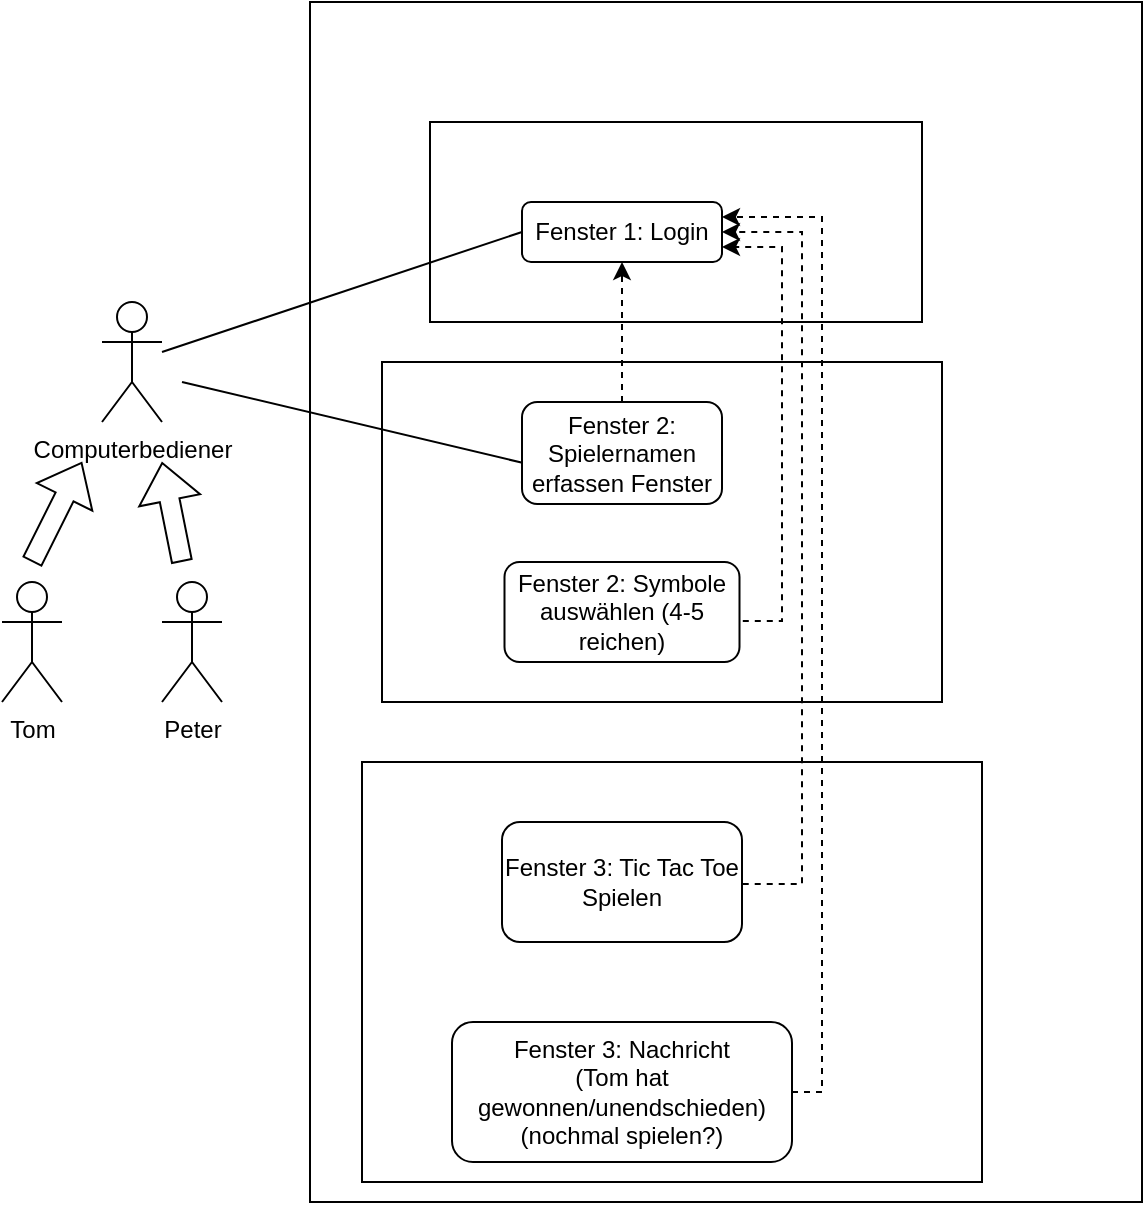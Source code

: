 <mxfile version="18.0.3" type="device"><diagram id="3byIB9m94Xf172DK6pCV" name="Page-1"><mxGraphModel dx="1422" dy="767" grid="1" gridSize="10" guides="1" tooltips="1" connect="1" arrows="1" fold="1" page="1" pageScale="1" pageWidth="827" pageHeight="1169" math="0" shadow="0"><root><mxCell id="0"/><mxCell id="1" parent="0"/><mxCell id="ZFVOqlRMFxTopsI8FyoH-3" value="" style="rounded=0;whiteSpace=wrap;html=1;" vertex="1" parent="1"><mxGeometry x="264" y="320" width="416" height="600" as="geometry"/></mxCell><mxCell id="ZFVOqlRMFxTopsI8FyoH-28" value="" style="rounded=0;whiteSpace=wrap;html=1;fillColor=none;" vertex="1" parent="1"><mxGeometry x="324" y="380" width="246" height="100" as="geometry"/></mxCell><mxCell id="ZFVOqlRMFxTopsI8FyoH-25" value="" style="rounded=0;whiteSpace=wrap;html=1;fillColor=none;" vertex="1" parent="1"><mxGeometry x="300" y="500" width="280" height="170" as="geometry"/></mxCell><mxCell id="ZFVOqlRMFxTopsI8FyoH-29" value="" style="rounded=0;whiteSpace=wrap;html=1;fillColor=none;" vertex="1" parent="1"><mxGeometry x="290" y="700" width="310" height="210" as="geometry"/></mxCell><mxCell id="ZFVOqlRMFxTopsI8FyoH-12" style="rounded=0;orthogonalLoop=1;jettySize=auto;html=1;entryX=0;entryY=0.5;entryDx=0;entryDy=0;endArrow=none;endFill=0;" edge="1" parent="1" source="ZFVOqlRMFxTopsI8FyoH-14" target="ZFVOqlRMFxTopsI8FyoH-7"><mxGeometry relative="1" as="geometry"/></mxCell><mxCell id="ZFVOqlRMFxTopsI8FyoH-4" value="Tom" style="shape=umlActor;verticalLabelPosition=bottom;verticalAlign=top;html=1;outlineConnect=0;" vertex="1" parent="1"><mxGeometry x="110" y="610" width="30" height="60" as="geometry"/></mxCell><mxCell id="ZFVOqlRMFxTopsI8FyoH-5" value="Peter" style="shape=umlActor;verticalLabelPosition=bottom;verticalAlign=top;html=1;outlineConnect=0;" vertex="1" parent="1"><mxGeometry x="190" y="610" width="30" height="60" as="geometry"/></mxCell><mxCell id="ZFVOqlRMFxTopsI8FyoH-7" value="Fenster 1: Login" style="rounded=1;whiteSpace=wrap;html=1;" vertex="1" parent="1"><mxGeometry x="370" y="420" width="100" height="30" as="geometry"/></mxCell><mxCell id="ZFVOqlRMFxTopsI8FyoH-8" value="Fenster 2: Spielernamen erfassen Fenster" style="rounded=1;whiteSpace=wrap;html=1;" vertex="1" parent="1"><mxGeometry x="370" y="520" width="100" height="51" as="geometry"/></mxCell><mxCell id="ZFVOqlRMFxTopsI8FyoH-9" value="Fenster 2: Symbole auswählen (4-5 reichen)" style="rounded=1;whiteSpace=wrap;html=1;" vertex="1" parent="1"><mxGeometry x="361.25" y="600" width="117.5" height="50" as="geometry"/></mxCell><mxCell id="ZFVOqlRMFxTopsI8FyoH-11" value="&lt;div&gt;Fenster 3: Nachricht &lt;br&gt;&lt;/div&gt;&lt;div&gt;(Tom hat gewonnen/unendschieden)&lt;/div&gt;&lt;div&gt;(nochmal spielen?)&lt;/div&gt;" style="rounded=1;whiteSpace=wrap;html=1;" vertex="1" parent="1"><mxGeometry x="335" y="830" width="170" height="70" as="geometry"/></mxCell><mxCell id="ZFVOqlRMFxTopsI8FyoH-14" value="Computerbediener" style="shape=umlActor;verticalLabelPosition=bottom;verticalAlign=top;html=1;outlineConnect=0;" vertex="1" parent="1"><mxGeometry x="160" y="470" width="30" height="60" as="geometry"/></mxCell><mxCell id="ZFVOqlRMFxTopsI8FyoH-15" value="" style="shape=flexArrow;endArrow=classic;html=1;rounded=0;" edge="1" parent="1"><mxGeometry width="50" height="50" relative="1" as="geometry"><mxPoint x="125" y="600" as="sourcePoint"/><mxPoint x="150" y="550" as="targetPoint"/></mxGeometry></mxCell><mxCell id="ZFVOqlRMFxTopsI8FyoH-17" value="" style="shape=flexArrow;endArrow=classic;html=1;rounded=0;" edge="1" parent="1"><mxGeometry width="50" height="50" relative="1" as="geometry"><mxPoint x="200" y="600" as="sourcePoint"/><mxPoint x="190" y="550" as="targetPoint"/></mxGeometry></mxCell><mxCell id="ZFVOqlRMFxTopsI8FyoH-19" style="rounded=0;orthogonalLoop=1;jettySize=auto;html=1;endArrow=none;endFill=0;entryX=0.002;entryY=0.596;entryDx=0;entryDy=0;entryPerimeter=0;" edge="1" parent="1" target="ZFVOqlRMFxTopsI8FyoH-8"><mxGeometry relative="1" as="geometry"><mxPoint x="200" y="510" as="sourcePoint"/><mxPoint x="390" y="445" as="targetPoint"/></mxGeometry></mxCell><mxCell id="ZFVOqlRMFxTopsI8FyoH-20" value="" style="endArrow=classic;html=1;rounded=0;exitX=0.5;exitY=0;exitDx=0;exitDy=0;entryX=0.5;entryY=1;entryDx=0;entryDy=0;dashed=1;" edge="1" parent="1" source="ZFVOqlRMFxTopsI8FyoH-8" target="ZFVOqlRMFxTopsI8FyoH-7"><mxGeometry width="50" height="50" relative="1" as="geometry"><mxPoint x="330" y="500" as="sourcePoint"/><mxPoint x="380" y="450" as="targetPoint"/></mxGeometry></mxCell><mxCell id="ZFVOqlRMFxTopsI8FyoH-21" value="" style="endArrow=classic;html=1;rounded=0;exitX=1.014;exitY=0.59;exitDx=0;exitDy=0;entryX=1;entryY=0.75;entryDx=0;entryDy=0;dashed=1;edgeStyle=orthogonalEdgeStyle;exitPerimeter=0;" edge="1" parent="1" source="ZFVOqlRMFxTopsI8FyoH-9" target="ZFVOqlRMFxTopsI8FyoH-7"><mxGeometry width="50" height="50" relative="1" as="geometry"><mxPoint x="430" y="479" as="sourcePoint"/><mxPoint x="430" y="460" as="targetPoint"/><Array as="points"><mxPoint x="500" y="630"/><mxPoint x="500" y="442"/></Array></mxGeometry></mxCell><mxCell id="ZFVOqlRMFxTopsI8FyoH-22" value="" style="endArrow=classic;html=1;rounded=0;exitX=1;exitY=0.5;exitDx=0;exitDy=0;entryX=1;entryY=0.25;entryDx=0;entryDy=0;dashed=1;edgeStyle=orthogonalEdgeStyle;" edge="1" parent="1" source="ZFVOqlRMFxTopsI8FyoH-11" target="ZFVOqlRMFxTopsI8FyoH-7"><mxGeometry width="50" height="50" relative="1" as="geometry"><mxPoint x="488.75" y="540" as="sourcePoint"/><mxPoint x="470" y="445" as="targetPoint"/><Array as="points"><mxPoint x="520" y="865"/><mxPoint x="520" y="428"/></Array></mxGeometry></mxCell><mxCell id="ZFVOqlRMFxTopsI8FyoH-23" value="Fenster 3: Tic Tac Toe Spielen" style="rounded=1;whiteSpace=wrap;html=1;" vertex="1" parent="1"><mxGeometry x="360" y="730" width="120" height="60" as="geometry"/></mxCell><mxCell id="ZFVOqlRMFxTopsI8FyoH-27" value="" style="endArrow=classic;html=1;rounded=0;exitX=1.003;exitY=0.517;exitDx=0;exitDy=0;dashed=1;edgeStyle=orthogonalEdgeStyle;exitPerimeter=0;entryX=1;entryY=0.5;entryDx=0;entryDy=0;" edge="1" parent="1" source="ZFVOqlRMFxTopsI8FyoH-23" target="ZFVOqlRMFxTopsI8FyoH-7"><mxGeometry width="50" height="50" relative="1" as="geometry"><mxPoint x="480.03" y="769.93" as="sourcePoint"/><mxPoint x="510" y="480" as="targetPoint"/><Array as="points"><mxPoint x="510" y="761"/><mxPoint x="510" y="435"/></Array></mxGeometry></mxCell></root></mxGraphModel></diagram></mxfile>